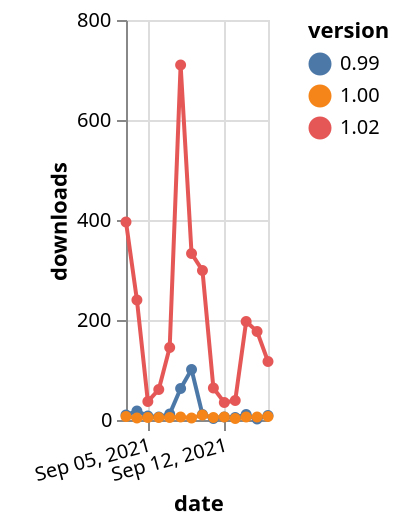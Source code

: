 {"$schema": "https://vega.github.io/schema/vega-lite/v5.json", "description": "A simple bar chart with embedded data.", "data": {"values": [{"date": "2021-09-03", "total": 129585, "delta": 396, "version": "1.02"}, {"date": "2021-09-04", "total": 129825, "delta": 240, "version": "1.02"}, {"date": "2021-09-05", "total": 129862, "delta": 37, "version": "1.02"}, {"date": "2021-09-06", "total": 129923, "delta": 61, "version": "1.02"}, {"date": "2021-09-07", "total": 130068, "delta": 145, "version": "1.02"}, {"date": "2021-09-08", "total": 130778, "delta": 710, "version": "1.02"}, {"date": "2021-09-09", "total": 131111, "delta": 333, "version": "1.02"}, {"date": "2021-09-10", "total": 131410, "delta": 299, "version": "1.02"}, {"date": "2021-09-11", "total": 131474, "delta": 64, "version": "1.02"}, {"date": "2021-09-12", "total": 131509, "delta": 35, "version": "1.02"}, {"date": "2021-09-13", "total": 131548, "delta": 39, "version": "1.02"}, {"date": "2021-09-14", "total": 131745, "delta": 197, "version": "1.02"}, {"date": "2021-09-15", "total": 131922, "delta": 177, "version": "1.02"}, {"date": "2021-09-16", "total": 132039, "delta": 117, "version": "1.02"}, {"date": "2021-09-03", "total": 29860, "delta": 10, "version": "0.99"}, {"date": "2021-09-04", "total": 29878, "delta": 18, "version": "0.99"}, {"date": "2021-09-05", "total": 29886, "delta": 8, "version": "0.99"}, {"date": "2021-09-06", "total": 29892, "delta": 6, "version": "0.99"}, {"date": "2021-09-07", "total": 29904, "delta": 12, "version": "0.99"}, {"date": "2021-09-08", "total": 29967, "delta": 63, "version": "0.99"}, {"date": "2021-09-09", "total": 30068, "delta": 101, "version": "0.99"}, {"date": "2021-09-10", "total": 30079, "delta": 11, "version": "0.99"}, {"date": "2021-09-11", "total": 30082, "delta": 3, "version": "0.99"}, {"date": "2021-09-12", "total": 30088, "delta": 6, "version": "0.99"}, {"date": "2021-09-13", "total": 30093, "delta": 5, "version": "0.99"}, {"date": "2021-09-14", "total": 30104, "delta": 11, "version": "0.99"}, {"date": "2021-09-15", "total": 30106, "delta": 2, "version": "0.99"}, {"date": "2021-09-16", "total": 30115, "delta": 9, "version": "0.99"}, {"date": "2021-09-03", "total": 26851, "delta": 7, "version": "1.00"}, {"date": "2021-09-04", "total": 26855, "delta": 4, "version": "1.00"}, {"date": "2021-09-05", "total": 26860, "delta": 5, "version": "1.00"}, {"date": "2021-09-06", "total": 26865, "delta": 5, "version": "1.00"}, {"date": "2021-09-07", "total": 26870, "delta": 5, "version": "1.00"}, {"date": "2021-09-08", "total": 26876, "delta": 6, "version": "1.00"}, {"date": "2021-09-09", "total": 26880, "delta": 4, "version": "1.00"}, {"date": "2021-09-10", "total": 26890, "delta": 10, "version": "1.00"}, {"date": "2021-09-11", "total": 26895, "delta": 5, "version": "1.00"}, {"date": "2021-09-12", "total": 26901, "delta": 6, "version": "1.00"}, {"date": "2021-09-13", "total": 26904, "delta": 3, "version": "1.00"}, {"date": "2021-09-14", "total": 26910, "delta": 6, "version": "1.00"}, {"date": "2021-09-15", "total": 26916, "delta": 6, "version": "1.00"}, {"date": "2021-09-16", "total": 26923, "delta": 7, "version": "1.00"}]}, "width": "container", "mark": {"type": "line", "point": {"filled": true}}, "encoding": {"x": {"field": "date", "type": "temporal", "timeUnit": "yearmonthdate", "title": "date", "axis": {"labelAngle": -15}}, "y": {"field": "delta", "type": "quantitative", "title": "downloads"}, "color": {"field": "version", "type": "nominal"}, "tooltip": {"field": "delta"}}}